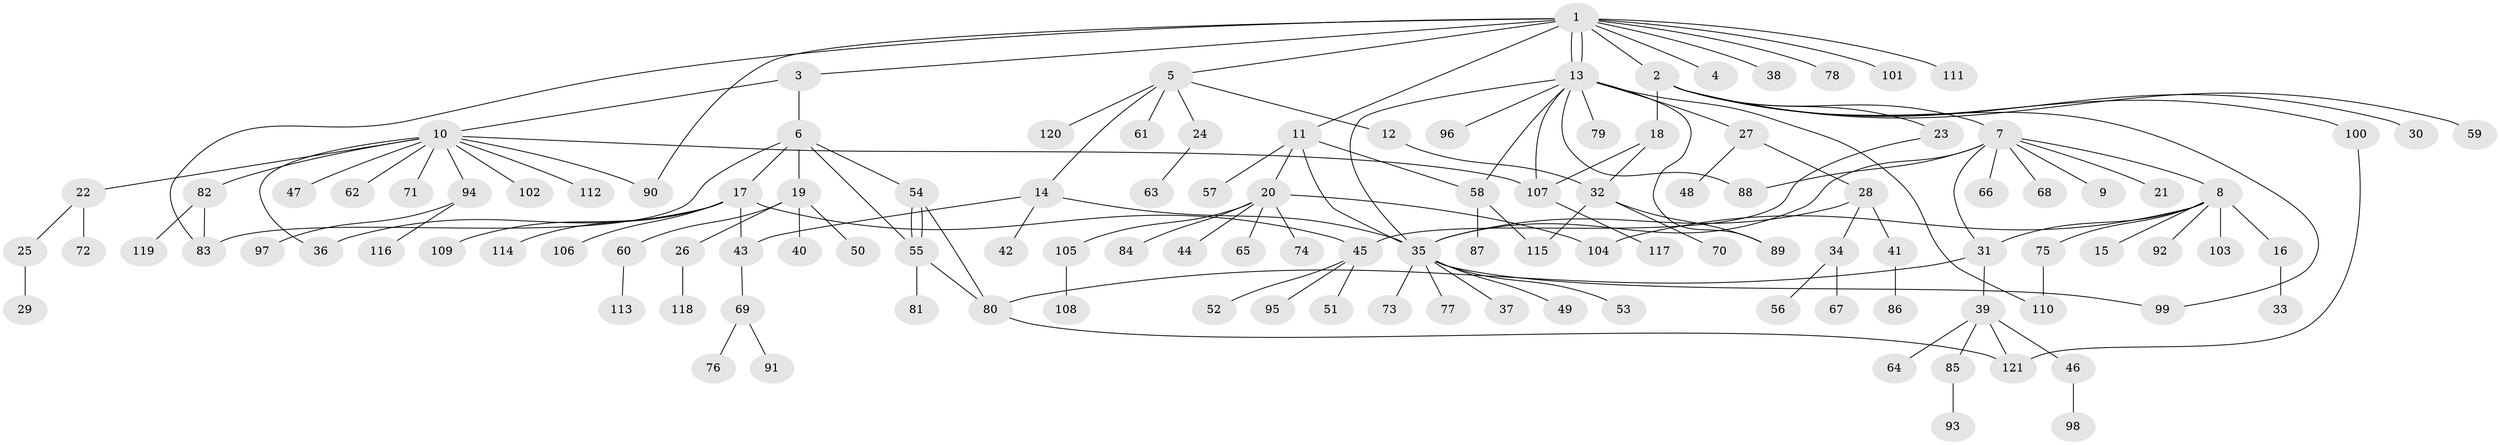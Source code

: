 // Generated by graph-tools (version 1.1) at 2025/47/03/09/25 04:47:11]
// undirected, 121 vertices, 148 edges
graph export_dot {
graph [start="1"]
  node [color=gray90,style=filled];
  1;
  2;
  3;
  4;
  5;
  6;
  7;
  8;
  9;
  10;
  11;
  12;
  13;
  14;
  15;
  16;
  17;
  18;
  19;
  20;
  21;
  22;
  23;
  24;
  25;
  26;
  27;
  28;
  29;
  30;
  31;
  32;
  33;
  34;
  35;
  36;
  37;
  38;
  39;
  40;
  41;
  42;
  43;
  44;
  45;
  46;
  47;
  48;
  49;
  50;
  51;
  52;
  53;
  54;
  55;
  56;
  57;
  58;
  59;
  60;
  61;
  62;
  63;
  64;
  65;
  66;
  67;
  68;
  69;
  70;
  71;
  72;
  73;
  74;
  75;
  76;
  77;
  78;
  79;
  80;
  81;
  82;
  83;
  84;
  85;
  86;
  87;
  88;
  89;
  90;
  91;
  92;
  93;
  94;
  95;
  96;
  97;
  98;
  99;
  100;
  101;
  102;
  103;
  104;
  105;
  106;
  107;
  108;
  109;
  110;
  111;
  112;
  113;
  114;
  115;
  116;
  117;
  118;
  119;
  120;
  121;
  1 -- 2;
  1 -- 3;
  1 -- 4;
  1 -- 5;
  1 -- 11;
  1 -- 13;
  1 -- 13;
  1 -- 38;
  1 -- 78;
  1 -- 83;
  1 -- 90;
  1 -- 101;
  1 -- 111;
  2 -- 7;
  2 -- 18;
  2 -- 23;
  2 -- 30;
  2 -- 59;
  2 -- 99;
  2 -- 100;
  3 -- 6;
  3 -- 10;
  5 -- 12;
  5 -- 14;
  5 -- 24;
  5 -- 61;
  5 -- 120;
  6 -- 17;
  6 -- 19;
  6 -- 54;
  6 -- 55;
  6 -- 83;
  7 -- 8;
  7 -- 9;
  7 -- 21;
  7 -- 31;
  7 -- 35;
  7 -- 66;
  7 -- 68;
  7 -- 88;
  8 -- 15;
  8 -- 16;
  8 -- 31;
  8 -- 75;
  8 -- 92;
  8 -- 103;
  8 -- 104;
  10 -- 22;
  10 -- 36;
  10 -- 47;
  10 -- 62;
  10 -- 71;
  10 -- 82;
  10 -- 90;
  10 -- 94;
  10 -- 102;
  10 -- 107;
  10 -- 112;
  11 -- 20;
  11 -- 35;
  11 -- 57;
  11 -- 58;
  12 -- 32;
  13 -- 27;
  13 -- 35;
  13 -- 58;
  13 -- 79;
  13 -- 88;
  13 -- 89;
  13 -- 96;
  13 -- 107;
  13 -- 110;
  14 -- 35;
  14 -- 42;
  14 -- 43;
  16 -- 33;
  17 -- 36;
  17 -- 43;
  17 -- 45;
  17 -- 106;
  17 -- 109;
  17 -- 114;
  18 -- 32;
  18 -- 107;
  19 -- 26;
  19 -- 40;
  19 -- 50;
  19 -- 60;
  20 -- 44;
  20 -- 65;
  20 -- 74;
  20 -- 84;
  20 -- 104;
  20 -- 105;
  22 -- 25;
  22 -- 72;
  23 -- 45;
  24 -- 63;
  25 -- 29;
  26 -- 118;
  27 -- 28;
  27 -- 48;
  28 -- 34;
  28 -- 35;
  28 -- 41;
  31 -- 39;
  31 -- 80;
  32 -- 70;
  32 -- 89;
  32 -- 115;
  34 -- 56;
  34 -- 67;
  35 -- 37;
  35 -- 49;
  35 -- 53;
  35 -- 73;
  35 -- 77;
  35 -- 99;
  39 -- 46;
  39 -- 64;
  39 -- 85;
  39 -- 121;
  41 -- 86;
  43 -- 69;
  45 -- 51;
  45 -- 52;
  45 -- 95;
  46 -- 98;
  54 -- 55;
  54 -- 55;
  54 -- 80;
  55 -- 80;
  55 -- 81;
  58 -- 87;
  58 -- 115;
  60 -- 113;
  69 -- 76;
  69 -- 91;
  75 -- 110;
  80 -- 121;
  82 -- 83;
  82 -- 119;
  85 -- 93;
  94 -- 97;
  94 -- 116;
  100 -- 121;
  105 -- 108;
  107 -- 117;
}
